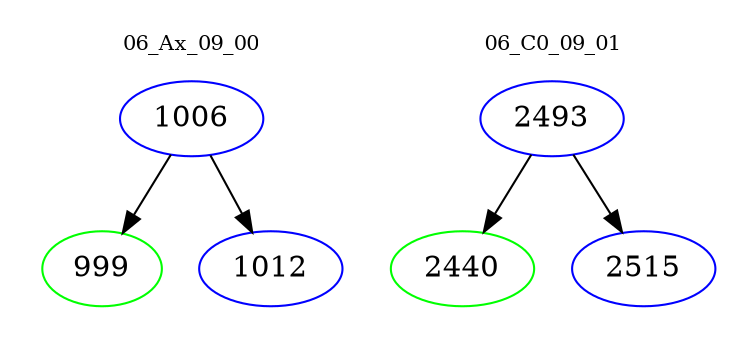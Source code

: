 digraph{
subgraph cluster_0 {
color = white
label = "06_Ax_09_00";
fontsize=10;
T0_1006 [label="1006", color="blue"]
T0_1006 -> T0_999 [color="black"]
T0_999 [label="999", color="green"]
T0_1006 -> T0_1012 [color="black"]
T0_1012 [label="1012", color="blue"]
}
subgraph cluster_1 {
color = white
label = "06_C0_09_01";
fontsize=10;
T1_2493 [label="2493", color="blue"]
T1_2493 -> T1_2440 [color="black"]
T1_2440 [label="2440", color="green"]
T1_2493 -> T1_2515 [color="black"]
T1_2515 [label="2515", color="blue"]
}
}
